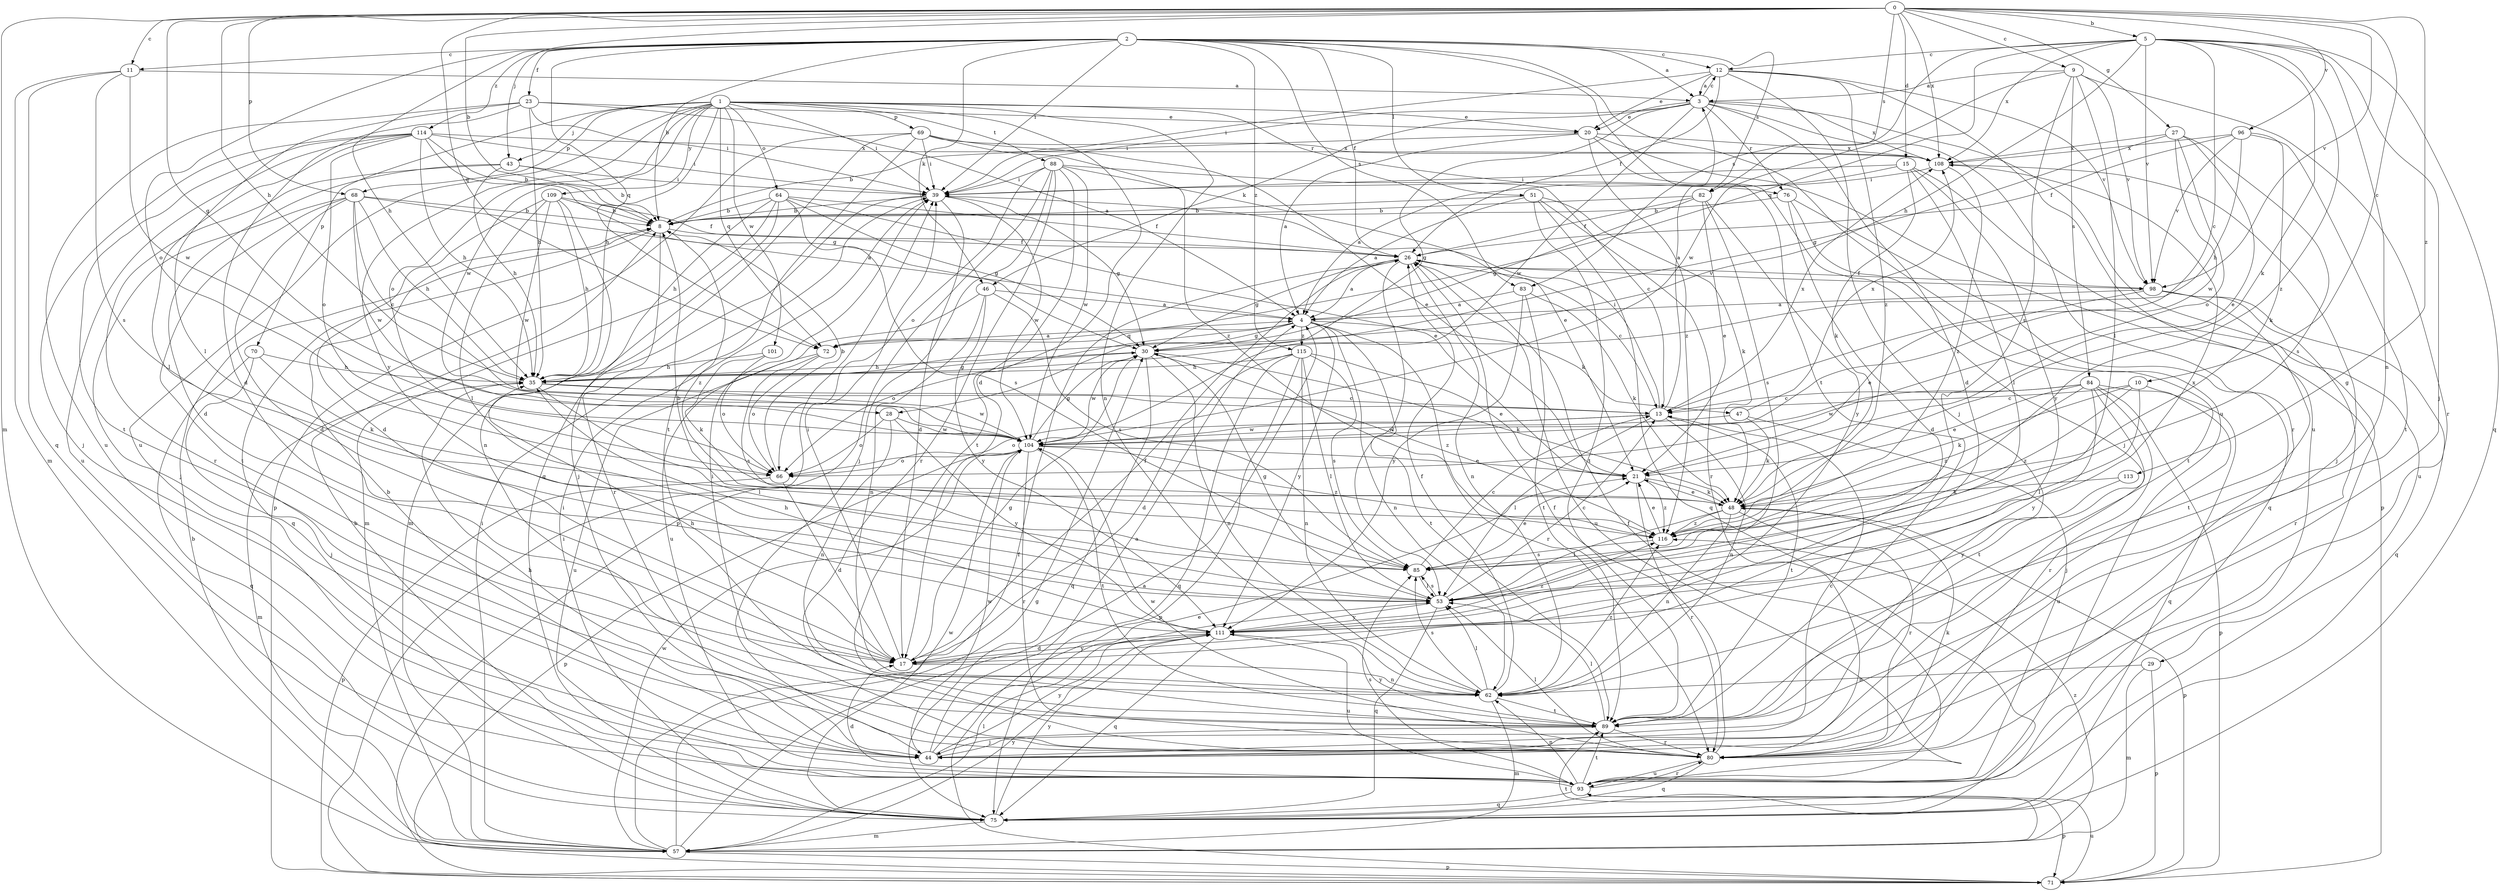 strict digraph  {
0;
1;
2;
3;
4;
5;
8;
9;
10;
11;
12;
13;
15;
17;
20;
21;
23;
26;
27;
28;
29;
30;
35;
39;
43;
44;
46;
47;
48;
51;
53;
57;
62;
64;
66;
68;
69;
70;
71;
72;
75;
76;
80;
82;
83;
84;
85;
88;
89;
93;
96;
98;
101;
104;
108;
109;
111;
113;
114;
115;
116;
0 -> 5  [label=b];
0 -> 8  [label=b];
0 -> 9  [label=c];
0 -> 10  [label=c];
0 -> 11  [label=c];
0 -> 15  [label=d];
0 -> 27  [label=g];
0 -> 28  [label=g];
0 -> 35  [label=h];
0 -> 43  [label=j];
0 -> 57  [label=m];
0 -> 68  [label=p];
0 -> 72  [label=q];
0 -> 82  [label=s];
0 -> 96  [label=v];
0 -> 98  [label=v];
0 -> 108  [label=x];
0 -> 113  [label=z];
1 -> 17  [label=d];
1 -> 20  [label=e];
1 -> 35  [label=h];
1 -> 39  [label=i];
1 -> 43  [label=j];
1 -> 62  [label=n];
1 -> 64  [label=o];
1 -> 66  [label=o];
1 -> 68  [label=p];
1 -> 69  [label=p];
1 -> 70  [label=p];
1 -> 72  [label=q];
1 -> 76  [label=r];
1 -> 88  [label=t];
1 -> 93  [label=u];
1 -> 101  [label=w];
1 -> 104  [label=w];
1 -> 109  [label=y];
1 -> 111  [label=y];
2 -> 3  [label=a];
2 -> 8  [label=b];
2 -> 11  [label=c];
2 -> 12  [label=c];
2 -> 23  [label=f];
2 -> 26  [label=f];
2 -> 35  [label=h];
2 -> 39  [label=i];
2 -> 46  [label=k];
2 -> 51  [label=l];
2 -> 66  [label=o];
2 -> 72  [label=q];
2 -> 82  [label=s];
2 -> 83  [label=s];
2 -> 89  [label=t];
2 -> 93  [label=u];
2 -> 114  [label=z];
2 -> 115  [label=z];
3 -> 12  [label=c];
3 -> 17  [label=d];
3 -> 20  [label=e];
3 -> 28  [label=g];
3 -> 29  [label=g];
3 -> 39  [label=i];
3 -> 46  [label=k];
3 -> 76  [label=r];
3 -> 80  [label=r];
3 -> 104  [label=w];
3 -> 108  [label=x];
4 -> 30  [label=g];
4 -> 47  [label=k];
4 -> 62  [label=n];
4 -> 66  [label=o];
4 -> 72  [label=q];
4 -> 80  [label=r];
4 -> 89  [label=t];
4 -> 111  [label=y];
4 -> 115  [label=z];
5 -> 12  [label=c];
5 -> 13  [label=c];
5 -> 35  [label=h];
5 -> 44  [label=j];
5 -> 48  [label=k];
5 -> 62  [label=n];
5 -> 72  [label=q];
5 -> 75  [label=q];
5 -> 83  [label=s];
5 -> 98  [label=v];
5 -> 108  [label=x];
5 -> 116  [label=z];
8 -> 26  [label=f];
8 -> 75  [label=q];
8 -> 80  [label=r];
8 -> 116  [label=z];
9 -> 3  [label=a];
9 -> 53  [label=l];
9 -> 80  [label=r];
9 -> 84  [label=s];
9 -> 85  [label=s];
9 -> 98  [label=v];
9 -> 104  [label=w];
10 -> 13  [label=c];
10 -> 44  [label=j];
10 -> 48  [label=k];
10 -> 53  [label=l];
10 -> 116  [label=z];
11 -> 3  [label=a];
11 -> 57  [label=m];
11 -> 75  [label=q];
11 -> 85  [label=s];
11 -> 104  [label=w];
12 -> 3  [label=a];
12 -> 20  [label=e];
12 -> 26  [label=f];
12 -> 39  [label=i];
12 -> 44  [label=j];
12 -> 93  [label=u];
12 -> 98  [label=v];
12 -> 116  [label=z];
13 -> 3  [label=a];
13 -> 39  [label=i];
13 -> 53  [label=l];
13 -> 62  [label=n];
13 -> 66  [label=o];
13 -> 89  [label=t];
13 -> 104  [label=w];
13 -> 108  [label=x];
15 -> 4  [label=a];
15 -> 39  [label=i];
15 -> 48  [label=k];
15 -> 53  [label=l];
15 -> 93  [label=u];
15 -> 111  [label=y];
17 -> 26  [label=f];
17 -> 30  [label=g];
17 -> 35  [label=h];
17 -> 39  [label=i];
17 -> 62  [label=n];
17 -> 111  [label=y];
20 -> 4  [label=a];
20 -> 8  [label=b];
20 -> 44  [label=j];
20 -> 71  [label=p];
20 -> 108  [label=x];
20 -> 116  [label=z];
21 -> 48  [label=k];
21 -> 80  [label=r];
21 -> 116  [label=z];
23 -> 4  [label=a];
23 -> 17  [label=d];
23 -> 20  [label=e];
23 -> 35  [label=h];
23 -> 39  [label=i];
23 -> 53  [label=l];
23 -> 93  [label=u];
26 -> 4  [label=a];
26 -> 13  [label=c];
26 -> 30  [label=g];
26 -> 53  [label=l];
26 -> 62  [label=n];
26 -> 93  [label=u];
26 -> 98  [label=v];
27 -> 21  [label=e];
27 -> 30  [label=g];
27 -> 66  [label=o];
27 -> 85  [label=s];
27 -> 104  [label=w];
27 -> 108  [label=x];
28 -> 62  [label=n];
28 -> 66  [label=o];
28 -> 104  [label=w];
28 -> 111  [label=y];
29 -> 57  [label=m];
29 -> 62  [label=n];
29 -> 71  [label=p];
30 -> 35  [label=h];
30 -> 48  [label=k];
30 -> 62  [label=n];
30 -> 75  [label=q];
30 -> 104  [label=w];
30 -> 116  [label=z];
35 -> 13  [label=c];
35 -> 30  [label=g];
35 -> 53  [label=l];
35 -> 57  [label=m];
35 -> 104  [label=w];
39 -> 8  [label=b];
39 -> 17  [label=d];
39 -> 30  [label=g];
39 -> 57  [label=m];
39 -> 104  [label=w];
43 -> 8  [label=b];
43 -> 17  [label=d];
43 -> 35  [label=h];
43 -> 39  [label=i];
43 -> 80  [label=r];
44 -> 4  [label=a];
44 -> 8  [label=b];
44 -> 13  [label=c];
44 -> 21  [label=e];
44 -> 35  [label=h];
44 -> 104  [label=w];
44 -> 111  [label=y];
46 -> 4  [label=a];
46 -> 62  [label=n];
46 -> 85  [label=s];
46 -> 93  [label=u];
46 -> 111  [label=y];
47 -> 48  [label=k];
47 -> 93  [label=u];
47 -> 104  [label=w];
47 -> 108  [label=x];
48 -> 21  [label=e];
48 -> 53  [label=l];
48 -> 62  [label=n];
48 -> 71  [label=p];
48 -> 80  [label=r];
48 -> 116  [label=z];
51 -> 4  [label=a];
51 -> 8  [label=b];
51 -> 48  [label=k];
51 -> 75  [label=q];
51 -> 80  [label=r];
51 -> 89  [label=t];
53 -> 13  [label=c];
53 -> 30  [label=g];
53 -> 75  [label=q];
53 -> 85  [label=s];
53 -> 108  [label=x];
53 -> 111  [label=y];
57 -> 4  [label=a];
57 -> 8  [label=b];
57 -> 26  [label=f];
57 -> 30  [label=g];
57 -> 39  [label=i];
57 -> 53  [label=l];
57 -> 71  [label=p];
57 -> 89  [label=t];
57 -> 104  [label=w];
57 -> 111  [label=y];
57 -> 116  [label=z];
62 -> 26  [label=f];
62 -> 53  [label=l];
62 -> 57  [label=m];
62 -> 85  [label=s];
62 -> 89  [label=t];
62 -> 116  [label=z];
64 -> 8  [label=b];
64 -> 21  [label=e];
64 -> 26  [label=f];
64 -> 30  [label=g];
64 -> 35  [label=h];
64 -> 44  [label=j];
64 -> 57  [label=m];
64 -> 85  [label=s];
66 -> 8  [label=b];
66 -> 17  [label=d];
66 -> 71  [label=p];
68 -> 4  [label=a];
68 -> 8  [label=b];
68 -> 13  [label=c];
68 -> 17  [label=d];
68 -> 35  [label=h];
68 -> 44  [label=j];
68 -> 89  [label=t];
68 -> 104  [label=w];
69 -> 21  [label=e];
69 -> 39  [label=i];
69 -> 71  [label=p];
69 -> 75  [label=q];
69 -> 89  [label=t];
69 -> 108  [label=x];
69 -> 116  [label=z];
70 -> 35  [label=h];
70 -> 44  [label=j];
70 -> 48  [label=k];
70 -> 75  [label=q];
71 -> 39  [label=i];
71 -> 93  [label=u];
72 -> 4  [label=a];
72 -> 66  [label=o];
72 -> 85  [label=s];
72 -> 93  [label=u];
75 -> 8  [label=b];
75 -> 39  [label=i];
75 -> 57  [label=m];
75 -> 104  [label=w];
75 -> 111  [label=y];
76 -> 8  [label=b];
76 -> 17  [label=d];
76 -> 75  [label=q];
76 -> 89  [label=t];
80 -> 26  [label=f];
80 -> 39  [label=i];
80 -> 48  [label=k];
80 -> 53  [label=l];
80 -> 75  [label=q];
80 -> 93  [label=u];
80 -> 104  [label=w];
82 -> 8  [label=b];
82 -> 21  [label=e];
82 -> 26  [label=f];
82 -> 30  [label=g];
82 -> 85  [label=s];
82 -> 111  [label=y];
83 -> 4  [label=a];
83 -> 48  [label=k];
83 -> 89  [label=t];
83 -> 111  [label=y];
84 -> 13  [label=c];
84 -> 21  [label=e];
84 -> 71  [label=p];
84 -> 75  [label=q];
84 -> 80  [label=r];
84 -> 89  [label=t];
84 -> 104  [label=w];
84 -> 111  [label=y];
84 -> 116  [label=z];
85 -> 8  [label=b];
85 -> 13  [label=c];
85 -> 21  [label=e];
85 -> 53  [label=l];
88 -> 13  [label=c];
88 -> 21  [label=e];
88 -> 39  [label=i];
88 -> 44  [label=j];
88 -> 66  [label=o];
88 -> 71  [label=p];
88 -> 80  [label=r];
88 -> 89  [label=t];
88 -> 104  [label=w];
89 -> 44  [label=j];
89 -> 53  [label=l];
89 -> 80  [label=r];
89 -> 111  [label=y];
93 -> 17  [label=d];
93 -> 26  [label=f];
93 -> 62  [label=n];
93 -> 71  [label=p];
93 -> 75  [label=q];
93 -> 80  [label=r];
93 -> 85  [label=s];
93 -> 89  [label=t];
96 -> 26  [label=f];
96 -> 35  [label=h];
96 -> 48  [label=k];
96 -> 89  [label=t];
96 -> 98  [label=v];
96 -> 108  [label=x];
98 -> 4  [label=a];
98 -> 21  [label=e];
98 -> 26  [label=f];
98 -> 75  [label=q];
98 -> 80  [label=r];
98 -> 89  [label=t];
101 -> 35  [label=h];
101 -> 48  [label=k];
101 -> 66  [label=o];
104 -> 21  [label=e];
104 -> 30  [label=g];
104 -> 66  [label=o];
104 -> 71  [label=p];
104 -> 80  [label=r];
104 -> 89  [label=t];
104 -> 116  [label=z];
108 -> 39  [label=i];
108 -> 44  [label=j];
108 -> 116  [label=z];
109 -> 8  [label=b];
109 -> 17  [label=d];
109 -> 26  [label=f];
109 -> 35  [label=h];
109 -> 53  [label=l];
109 -> 62  [label=n];
109 -> 104  [label=w];
111 -> 17  [label=d];
111 -> 35  [label=h];
111 -> 75  [label=q];
111 -> 93  [label=u];
111 -> 116  [label=z];
113 -> 48  [label=k];
113 -> 111  [label=y];
114 -> 8  [label=b];
114 -> 30  [label=g];
114 -> 35  [label=h];
114 -> 39  [label=i];
114 -> 44  [label=j];
114 -> 53  [label=l];
114 -> 66  [label=o];
114 -> 89  [label=t];
114 -> 93  [label=u];
114 -> 108  [label=x];
115 -> 17  [label=d];
115 -> 21  [label=e];
115 -> 35  [label=h];
115 -> 53  [label=l];
115 -> 62  [label=n];
115 -> 71  [label=p];
115 -> 75  [label=q];
115 -> 85  [label=s];
116 -> 21  [label=e];
116 -> 85  [label=s];
}
